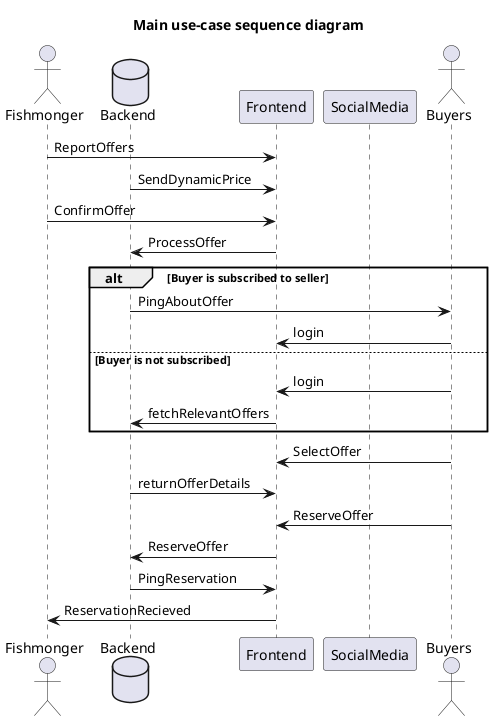 @startuml mainuse
actor Fishmonger as fm
database Backend as be
participant Frontend as fe
participant SocialMedia as sm
actor Buyers as b

title Main use-case sequence diagram

fm -> fe: ReportOffers
be -> fe: SendDynamicPrice
fm -> fe: ConfirmOffer
fe -> be: ProcessOffer

alt Buyer is subscribed to seller
    be -> b: PingAboutOffer
    b -> fe: login
else Buyer is not subscribed 
    b -> fe: login
    fe -> be: fetchRelevantOffers
end

b -> fe: SelectOffer
be -> fe: returnOfferDetails
b -> fe: ReserveOffer
fe -> be: ReserveOffer
be -> fe: PingReservation
fe -> fm: ReservationRecieved

@enduml